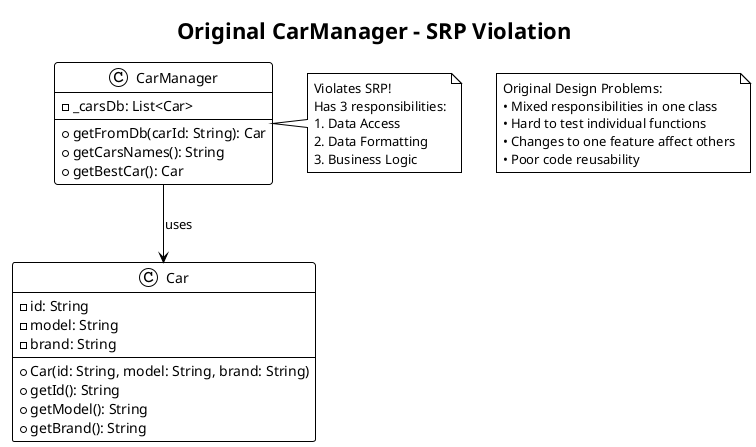 @startuml CarManager_Original
!theme plain

title Original CarManager - SRP Violation

class Car {
    - id: String
    - model: String
    - brand: String
    + Car(id: String, model: String, brand: String)
    + getId(): String
    + getModel(): String
    + getBrand(): String
}

class CarManager {
    - _carsDb: List<Car>
    + getFromDb(carId: String): Car
    + getCarsNames(): String
    + getBestCar(): Car
}

note right of CarManager : Violates SRP!\nHas 3 responsibilities:\n1. Data Access\n2. Data Formatting\n3. Business Logic

CarManager --> Car : uses

note as N1
Original Design Problems:
• Mixed responsibilities in one class
• Hard to test individual functions
• Changes to one feature affect others
• Poor code reusability
end note

@enduml